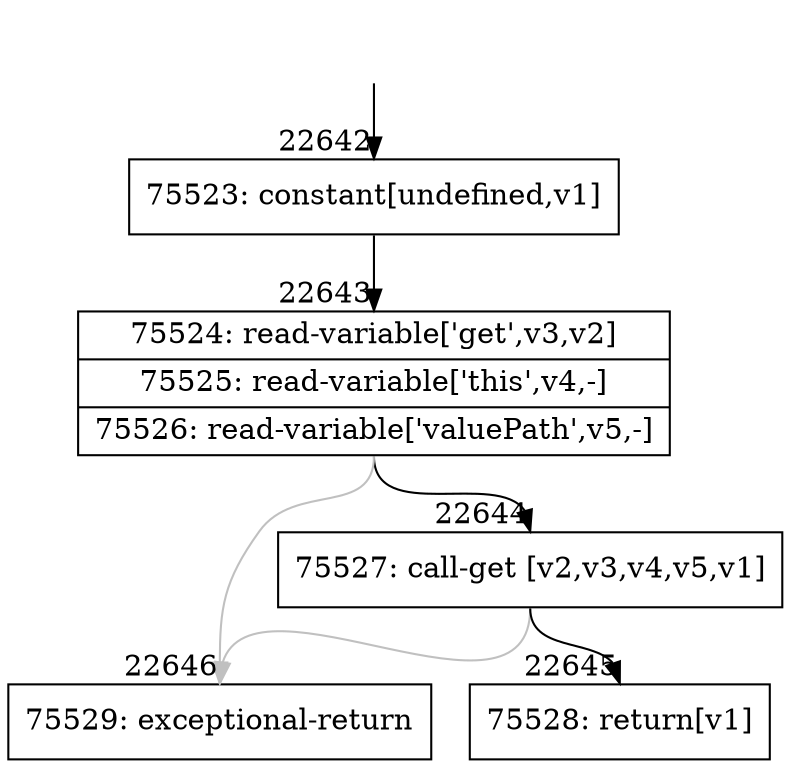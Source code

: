 digraph {
rankdir="TD"
BB_entry1976[shape=none,label=""];
BB_entry1976 -> BB22642 [tailport=s, headport=n, headlabel="    22642"]
BB22642 [shape=record label="{75523: constant[undefined,v1]}" ] 
BB22642 -> BB22643 [tailport=s, headport=n, headlabel="      22643"]
BB22643 [shape=record label="{75524: read-variable['get',v3,v2]|75525: read-variable['this',v4,-]|75526: read-variable['valuePath',v5,-]}" ] 
BB22643 -> BB22644 [tailport=s, headport=n, headlabel="      22644"]
BB22643 -> BB22646 [tailport=s, headport=n, color=gray, headlabel="      22646"]
BB22644 [shape=record label="{75527: call-get [v2,v3,v4,v5,v1]}" ] 
BB22644 -> BB22645 [tailport=s, headport=n, headlabel="      22645"]
BB22644 -> BB22646 [tailport=s, headport=n, color=gray]
BB22645 [shape=record label="{75528: return[v1]}" ] 
BB22646 [shape=record label="{75529: exceptional-return}" ] 
//#$~ 42427
}
